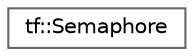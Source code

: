 digraph "类继承关系图"
{
 // LATEX_PDF_SIZE
  bgcolor="transparent";
  edge [fontname=Helvetica,fontsize=10,labelfontname=Helvetica,labelfontsize=10];
  node [fontname=Helvetica,fontsize=10,shape=box,height=0.2,width=0.4];
  rankdir="LR";
  Node0 [id="Node000000",label="tf::Semaphore",height=0.2,width=0.4,color="grey40", fillcolor="white", style="filled",URL="$classtf_1_1_semaphore.html",tooltip="class to create a semophore object for building a concurrency constraint"];
}
